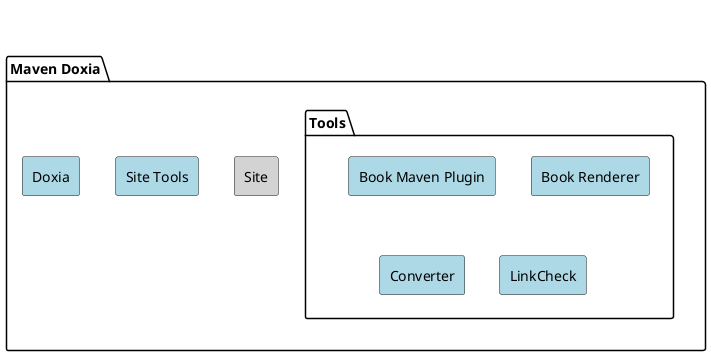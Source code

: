 /'
Licensed to the Apache Software Foundation (ASF) under one
or more contributor license agreements.  See the NOTICE file
distributed with this work for additional information
regarding copyright ownership.  The ASF licenses this file
to you under the Apache License, Version 2.0 (the
"License"); you may not use this file except in compliance
with the License.  You may obtain a copy of the License at

  http://www.apache.org/licenses/LICENSE-2.0

Unless required by applicable law or agreed to in writing,
software distributed under the License is distributed on an
"AS IS" BASIS, WITHOUT WARRANTIES OR CONDITIONS OF ANY
KIND, either express or implied.  See the License for the
specific language governing permissions and limitations
under the License.
'/
@startuml

<style>
    rectangle {
        BackgroundColor LightBlue
    }
}
</style>

package "Maven Doxia" {
  rectangle Doxia
  rectangle "Site Tools"
  rectangle Site #LightGrey
  package Tools {
    rectangle "Book Maven Plugin"
    rectangle "Book Renderer"
    rectangle Converter
    rectangle LinkCheck
  }
}

'hidden dependencies to change layout
Doxia -[hidden]right-> "Site Tools"
"Site Tools" -[hidden]right-> Site
"Site Tools" -[hidden]right-> Tools

url of Doxia is [[https://github.com/apache/maven-doxia]]
url of "Site Tools" is [[https://github.com/apache/maven-doxia-sitetools]]
url of Site is [[https://github.com/apache/maven-doxia-site]]
url of "Book Renderer" is [[https://github.com/apache/maven-doxia-book-renderer]]
url of "Book Maven Plugin" is [[https://github.com/apache/maven-doxia-book-maven-plugin]]
url of Converter is [[https://github.com/apache/maven-doxia-converter]]
url of LinkCheck is [[https://github.com/apache/maven-doxia-linkcheck]]

@enduml
